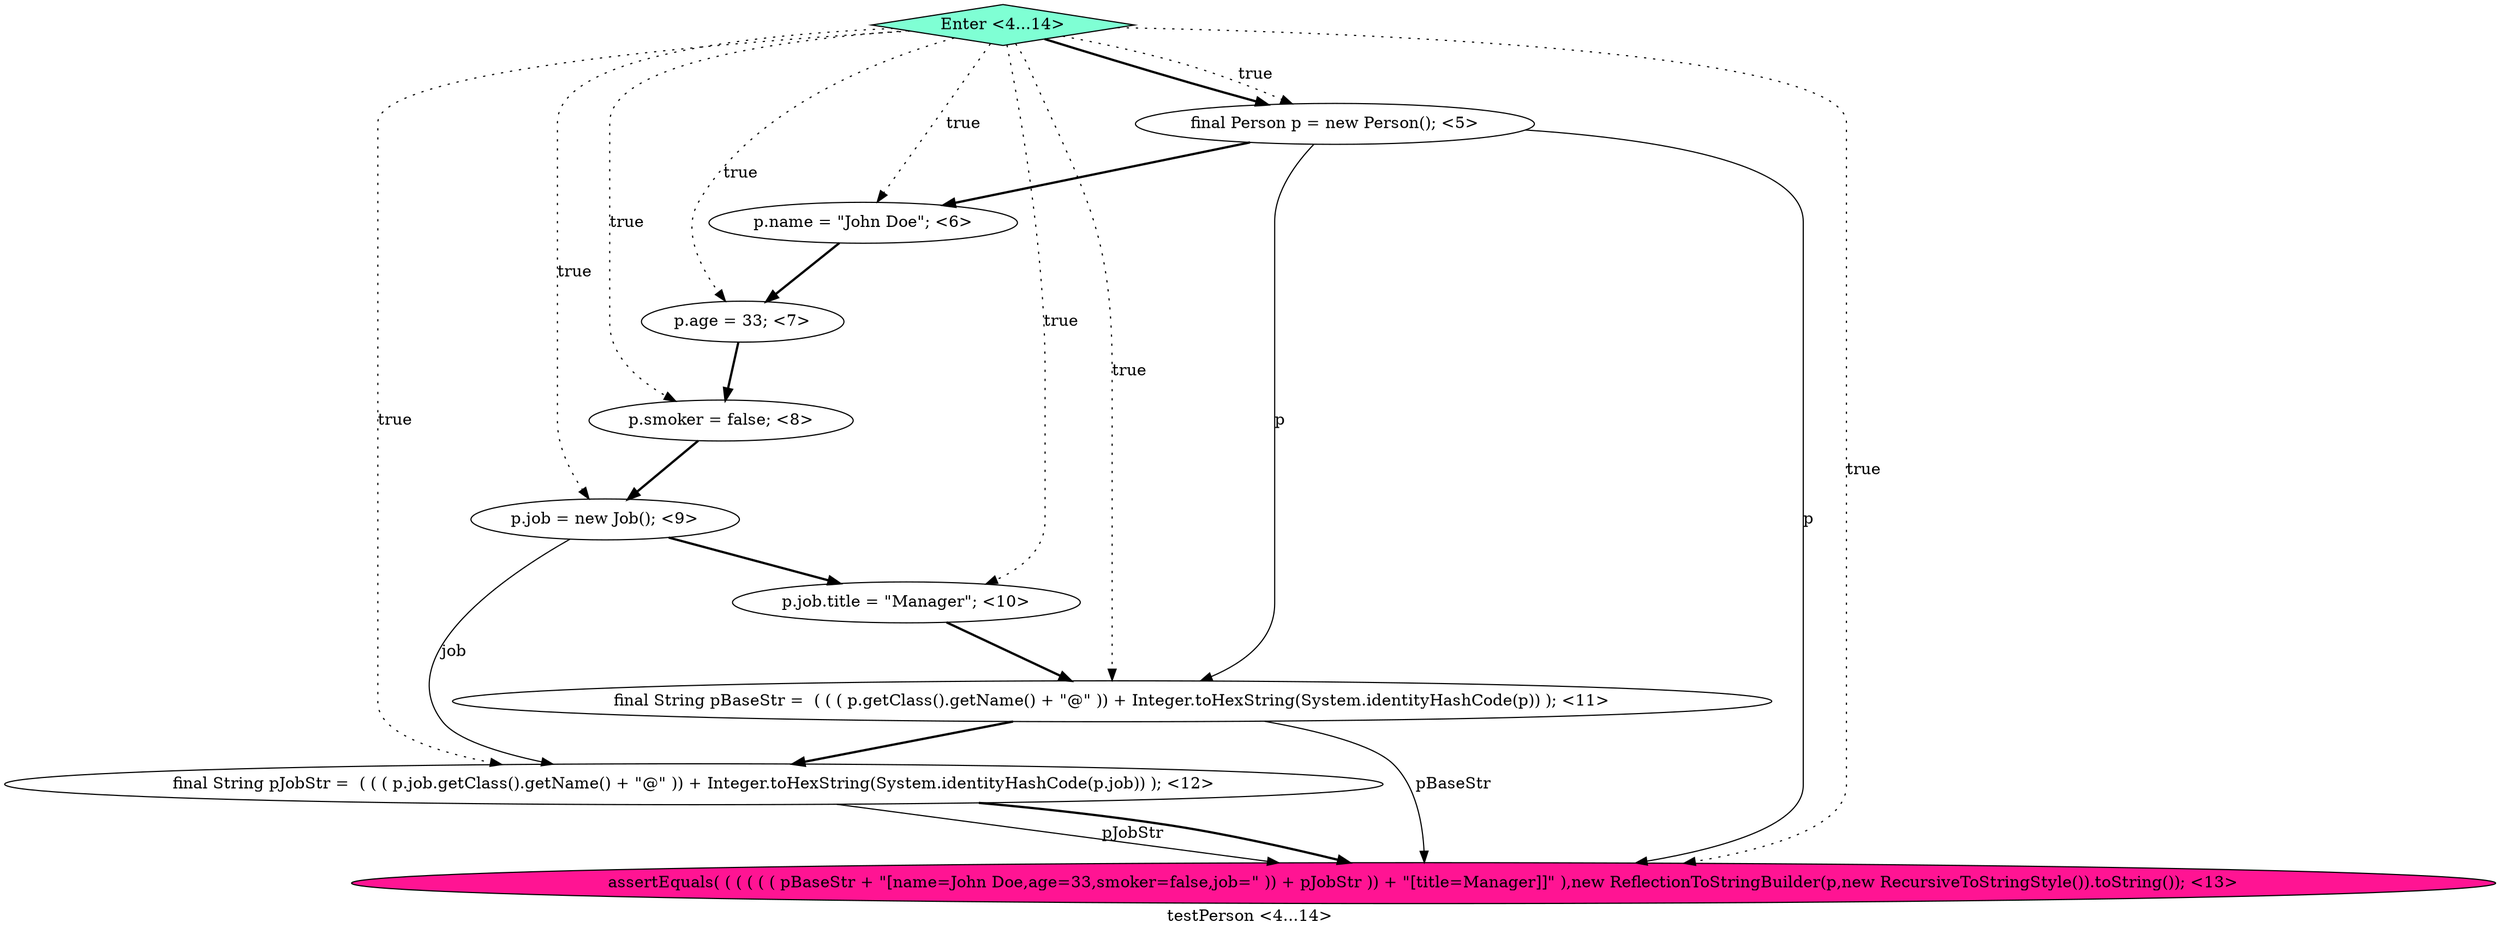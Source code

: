 digraph PDG {
label = "testPerson <4...14>";
0.1 [style = filled, label = "p.name = \"John Doe\"; <6>", fillcolor = white, shape = ellipse];
0.5 [style = filled, label = "p.job.title = \"Manager\"; <10>", fillcolor = white, shape = ellipse];
0.6 [style = filled, label = "final String pBaseStr =  ( ( ( p.getClass().getName() + \"@\" )) + Integer.toHexString(System.identityHashCode(p)) ); <11>", fillcolor = white, shape = ellipse];
0.9 [style = filled, label = "Enter <4...14>", fillcolor = aquamarine, shape = diamond];
0.7 [style = filled, label = "final String pJobStr =  ( ( ( p.job.getClass().getName() + \"@\" )) + Integer.toHexString(System.identityHashCode(p.job)) ); <12>", fillcolor = white, shape = ellipse];
0.4 [style = filled, label = "p.job = new Job(); <9>", fillcolor = white, shape = ellipse];
0.0 [style = filled, label = "final Person p = new Person(); <5>", fillcolor = white, shape = ellipse];
0.8 [style = filled, label = "assertEquals( ( ( ( ( ( pBaseStr + \"[name=John Doe,age=33,smoker=false,job=\" )) + pJobStr )) + \"[title=Manager]]\" ),new ReflectionToStringBuilder(p,new RecursiveToStringStyle()).toString()); <13>", fillcolor = deeppink, shape = ellipse];
0.2 [style = filled, label = "p.age = 33; <7>", fillcolor = white, shape = ellipse];
0.3 [style = filled, label = "p.smoker = false; <8>", fillcolor = white, shape = ellipse];
0.0 -> 0.1 [style = bold, label=""];
0.0 -> 0.6 [style = solid, label="p"];
0.0 -> 0.8 [style = solid, label="p"];
0.1 -> 0.2 [style = bold, label=""];
0.2 -> 0.3 [style = bold, label=""];
0.3 -> 0.4 [style = bold, label=""];
0.4 -> 0.5 [style = bold, label=""];
0.4 -> 0.7 [style = solid, label="job"];
0.5 -> 0.6 [style = bold, label=""];
0.6 -> 0.7 [style = bold, label=""];
0.6 -> 0.8 [style = solid, label="pBaseStr"];
0.7 -> 0.8 [style = solid, label="pJobStr"];
0.7 -> 0.8 [style = bold, label=""];
0.9 -> 0.0 [style = dotted, label="true"];
0.9 -> 0.0 [style = bold, label=""];
0.9 -> 0.1 [style = dotted, label="true"];
0.9 -> 0.2 [style = dotted, label="true"];
0.9 -> 0.3 [style = dotted, label="true"];
0.9 -> 0.4 [style = dotted, label="true"];
0.9 -> 0.5 [style = dotted, label="true"];
0.9 -> 0.6 [style = dotted, label="true"];
0.9 -> 0.7 [style = dotted, label="true"];
0.9 -> 0.8 [style = dotted, label="true"];
}
